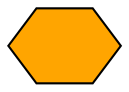 digraph G{
  testnode [label="",shape="hexagon",style=filled,fontcolor=black,fillcolor=orange,color=black];
}
